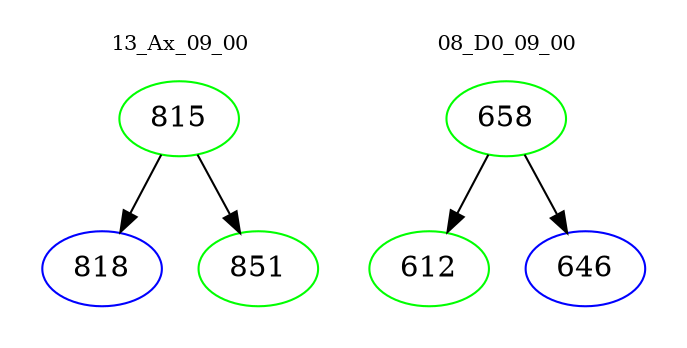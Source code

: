 digraph{
subgraph cluster_0 {
color = white
label = "13_Ax_09_00";
fontsize=10;
T0_815 [label="815", color="green"]
T0_815 -> T0_818 [color="black"]
T0_818 [label="818", color="blue"]
T0_815 -> T0_851 [color="black"]
T0_851 [label="851", color="green"]
}
subgraph cluster_1 {
color = white
label = "08_D0_09_00";
fontsize=10;
T1_658 [label="658", color="green"]
T1_658 -> T1_612 [color="black"]
T1_612 [label="612", color="green"]
T1_658 -> T1_646 [color="black"]
T1_646 [label="646", color="blue"]
}
}
